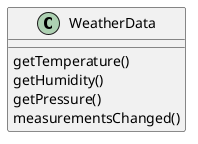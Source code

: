 @startuml

class WeatherData {
	{method} getTemperature()
	{method} getHumidity()
	{method} getPressure()
	{method} measurementsChanged()
}


@enduml

